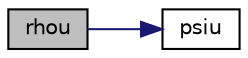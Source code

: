 digraph "rhou"
{
  bgcolor="transparent";
  edge [fontname="Helvetica",fontsize="10",labelfontname="Helvetica",labelfontsize="10"];
  node [fontname="Helvetica",fontsize="10",shape=record];
  rankdir="LR";
  Node1 [label="rhou",height=0.2,width=0.4,color="black", fillcolor="grey75", style="filled", fontcolor="black"];
  Node1 -> Node2 [color="midnightblue",fontsize="10",style="solid",fontname="Helvetica"];
  Node2 [label="psiu",height=0.2,width=0.4,color="black",URL="$a02055.html#a697130e0fdb72034ff3d9ec67e10b441",tooltip="Unburnt gas compressibility [s^2/m^2]. "];
}
